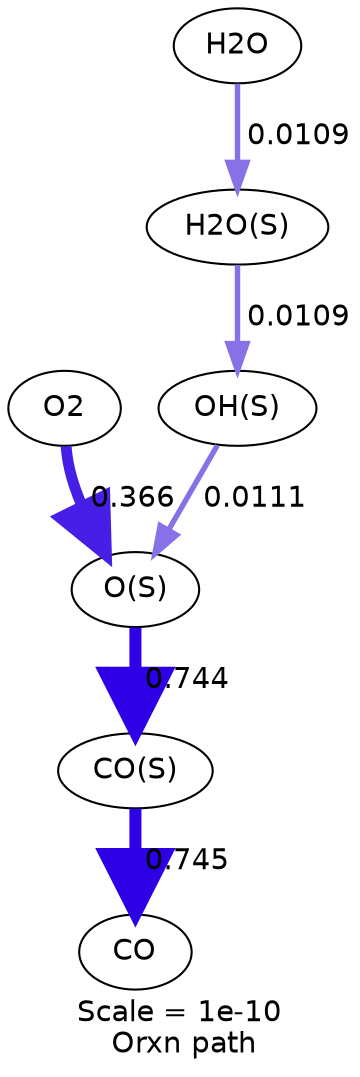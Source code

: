 digraph reaction_paths {
center=1;
s4 -> s12[fontname="Helvetica", style="setlinewidth(5.24)", arrowsize=2.62, color="0.7, 0.866, 0.9"
, label=" 0.366"];
s12 -> s11[fontname="Helvetica", style="setlinewidth(5.78)", arrowsize=2.89, color="0.7, 1.24, 0.9"
, label=" 0.744"];
s14 -> s12[fontname="Helvetica", style="setlinewidth(2.6)", arrowsize=1.3, color="0.7, 0.511, 0.9"
, label=" 0.0111"];
s6 -> s15[fontname="Helvetica", style="setlinewidth(2.59)", arrowsize=1.29, color="0.7, 0.511, 0.9"
, label=" 0.0109"];
s15 -> s14[fontname="Helvetica", style="setlinewidth(2.59)", arrowsize=1.29, color="0.7, 0.511, 0.9"
, label=" 0.0109"];
s11 -> s8[fontname="Helvetica", style="setlinewidth(5.78)", arrowsize=2.89, color="0.7, 1.24, 0.9"
, label=" 0.745"];
s4 [ fontname="Helvetica", label="O2"];
s6 [ fontname="Helvetica", label="H2O"];
s8 [ fontname="Helvetica", label="CO"];
s11 [ fontname="Helvetica", label="CO(S)"];
s12 [ fontname="Helvetica", label="O(S)"];
s14 [ fontname="Helvetica", label="OH(S)"];
s15 [ fontname="Helvetica", label="H2O(S)"];
 label = "Scale = 1e-10\l Orxn path";
 fontname = "Helvetica";
}
